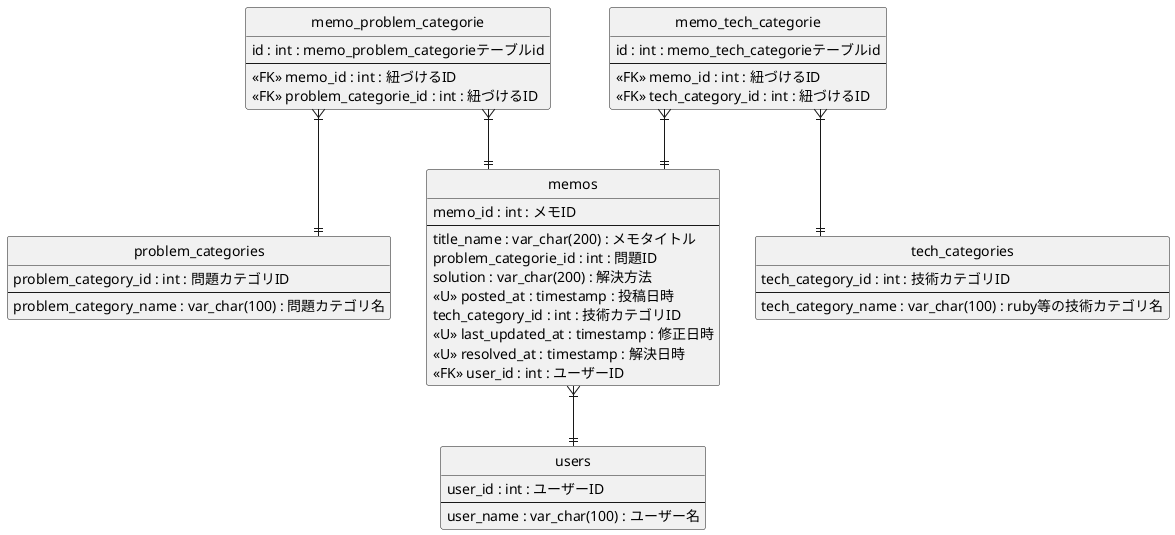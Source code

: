 ' 表記ルール
' 頭には主キーを記載し -- で区切る
' <<FK>> 外部キー
' <<U>> ユニークキー
' カラム名 : 型 : 説明 を書く
' * 表示修飾子は必須属性を表します。 空白を1文字後ろに入れることで、強調{**}と解釈されることを防ぐと良いでしょう:


@startuml Tmatter
hide circle
hide empty members
skinparam linetype ortho
skinparam defaultFontName MSP ゴシック体

entity memos {
    memo_id : int : メモID
    --
    title_name : var_char(200) : メモタイトル
    problem_categorie_id : int : 問題ID
    solution : var_char(200) : 解決方法
    <<U>> posted_at : timestamp : 投稿日時
    tech_category_id : int : 技術カテゴリID
    <<U>> last_updated_at : timestamp : 修正日時
    <<U>> resolved_at : timestamp : 解決日時
    <<FK>> user_id : int : ユーザーID
}

entity users {
    user_id : int : ユーザーID
    --
    user_name : var_char(100) : ユーザー名
}

entity memo_problem_categorie {
    id : int : memo_problem_categorieテーブルid
    --
    <<FK>> memo_id : int : 紐づけるID
    <<FK>> problem_categorie_id : int : 紐づけるID
}

entity problem_categories {
    problem_category_id : int : 問題カテゴリID
    --
    problem_category_name : var_char(100) : 問題カテゴリ名
}

entity memo_tech_categorie {
    id : int : memo_tech_categorieテーブルid
    --
    <<FK>> memo_id : int : 紐づけるID
    <<FK>> tech_category_id : int : 紐づけるID
}

entity tech_categories {
    tech_category_id : int : 技術カテゴリID
    --
    tech_category_name : var_char(100) : ruby等の技術カテゴリ名
}

memo_tech_categorie }|--|| memos
memo_tech_categorie }|--|| tech_categories
memo_problem_categorie }|--|| memos
memo_problem_categorie }|--|| problem_categories
memos }|--|| users
@endumls